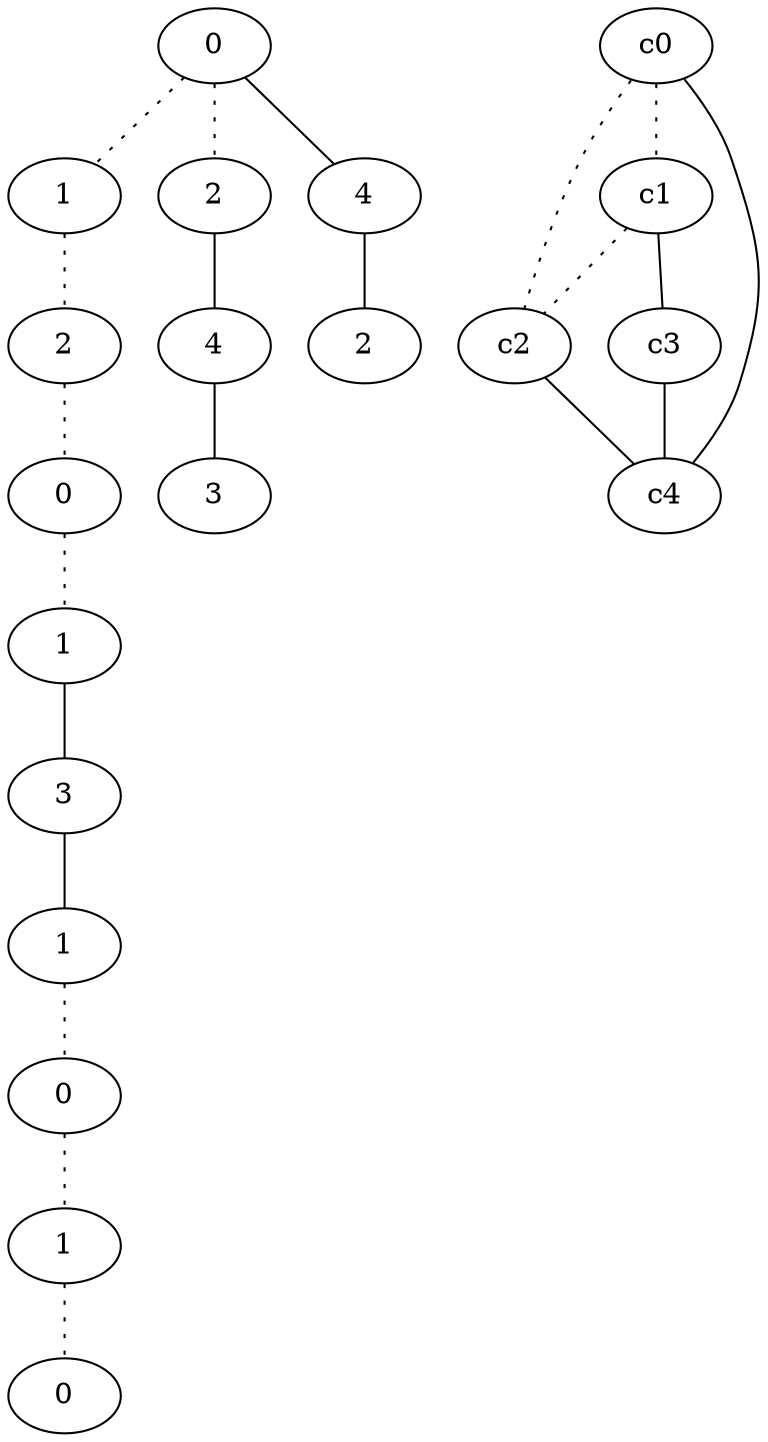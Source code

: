 graph {
a0[label=0];
a1[label=1];
a2[label=2];
a3[label=0];
a4[label=1];
a5[label=3];
a6[label=1];
a7[label=0];
a8[label=1];
a9[label=0];
a10[label=2];
a11[label=4];
a12[label=3];
a13[label=4];
a14[label=2];
a0 -- a1 [style=dotted];
a0 -- a10 [style=dotted];
a0 -- a13;
a1 -- a2 [style=dotted];
a2 -- a3 [style=dotted];
a3 -- a4 [style=dotted];
a4 -- a5;
a5 -- a6;
a6 -- a7 [style=dotted];
a7 -- a8 [style=dotted];
a8 -- a9 [style=dotted];
a10 -- a11;
a11 -- a12;
a13 -- a14;
c0 -- c1 [style=dotted];
c0 -- c2 [style=dotted];
c0 -- c4;
c1 -- c2 [style=dotted];
c1 -- c3;
c2 -- c4;
c3 -- c4;
}
